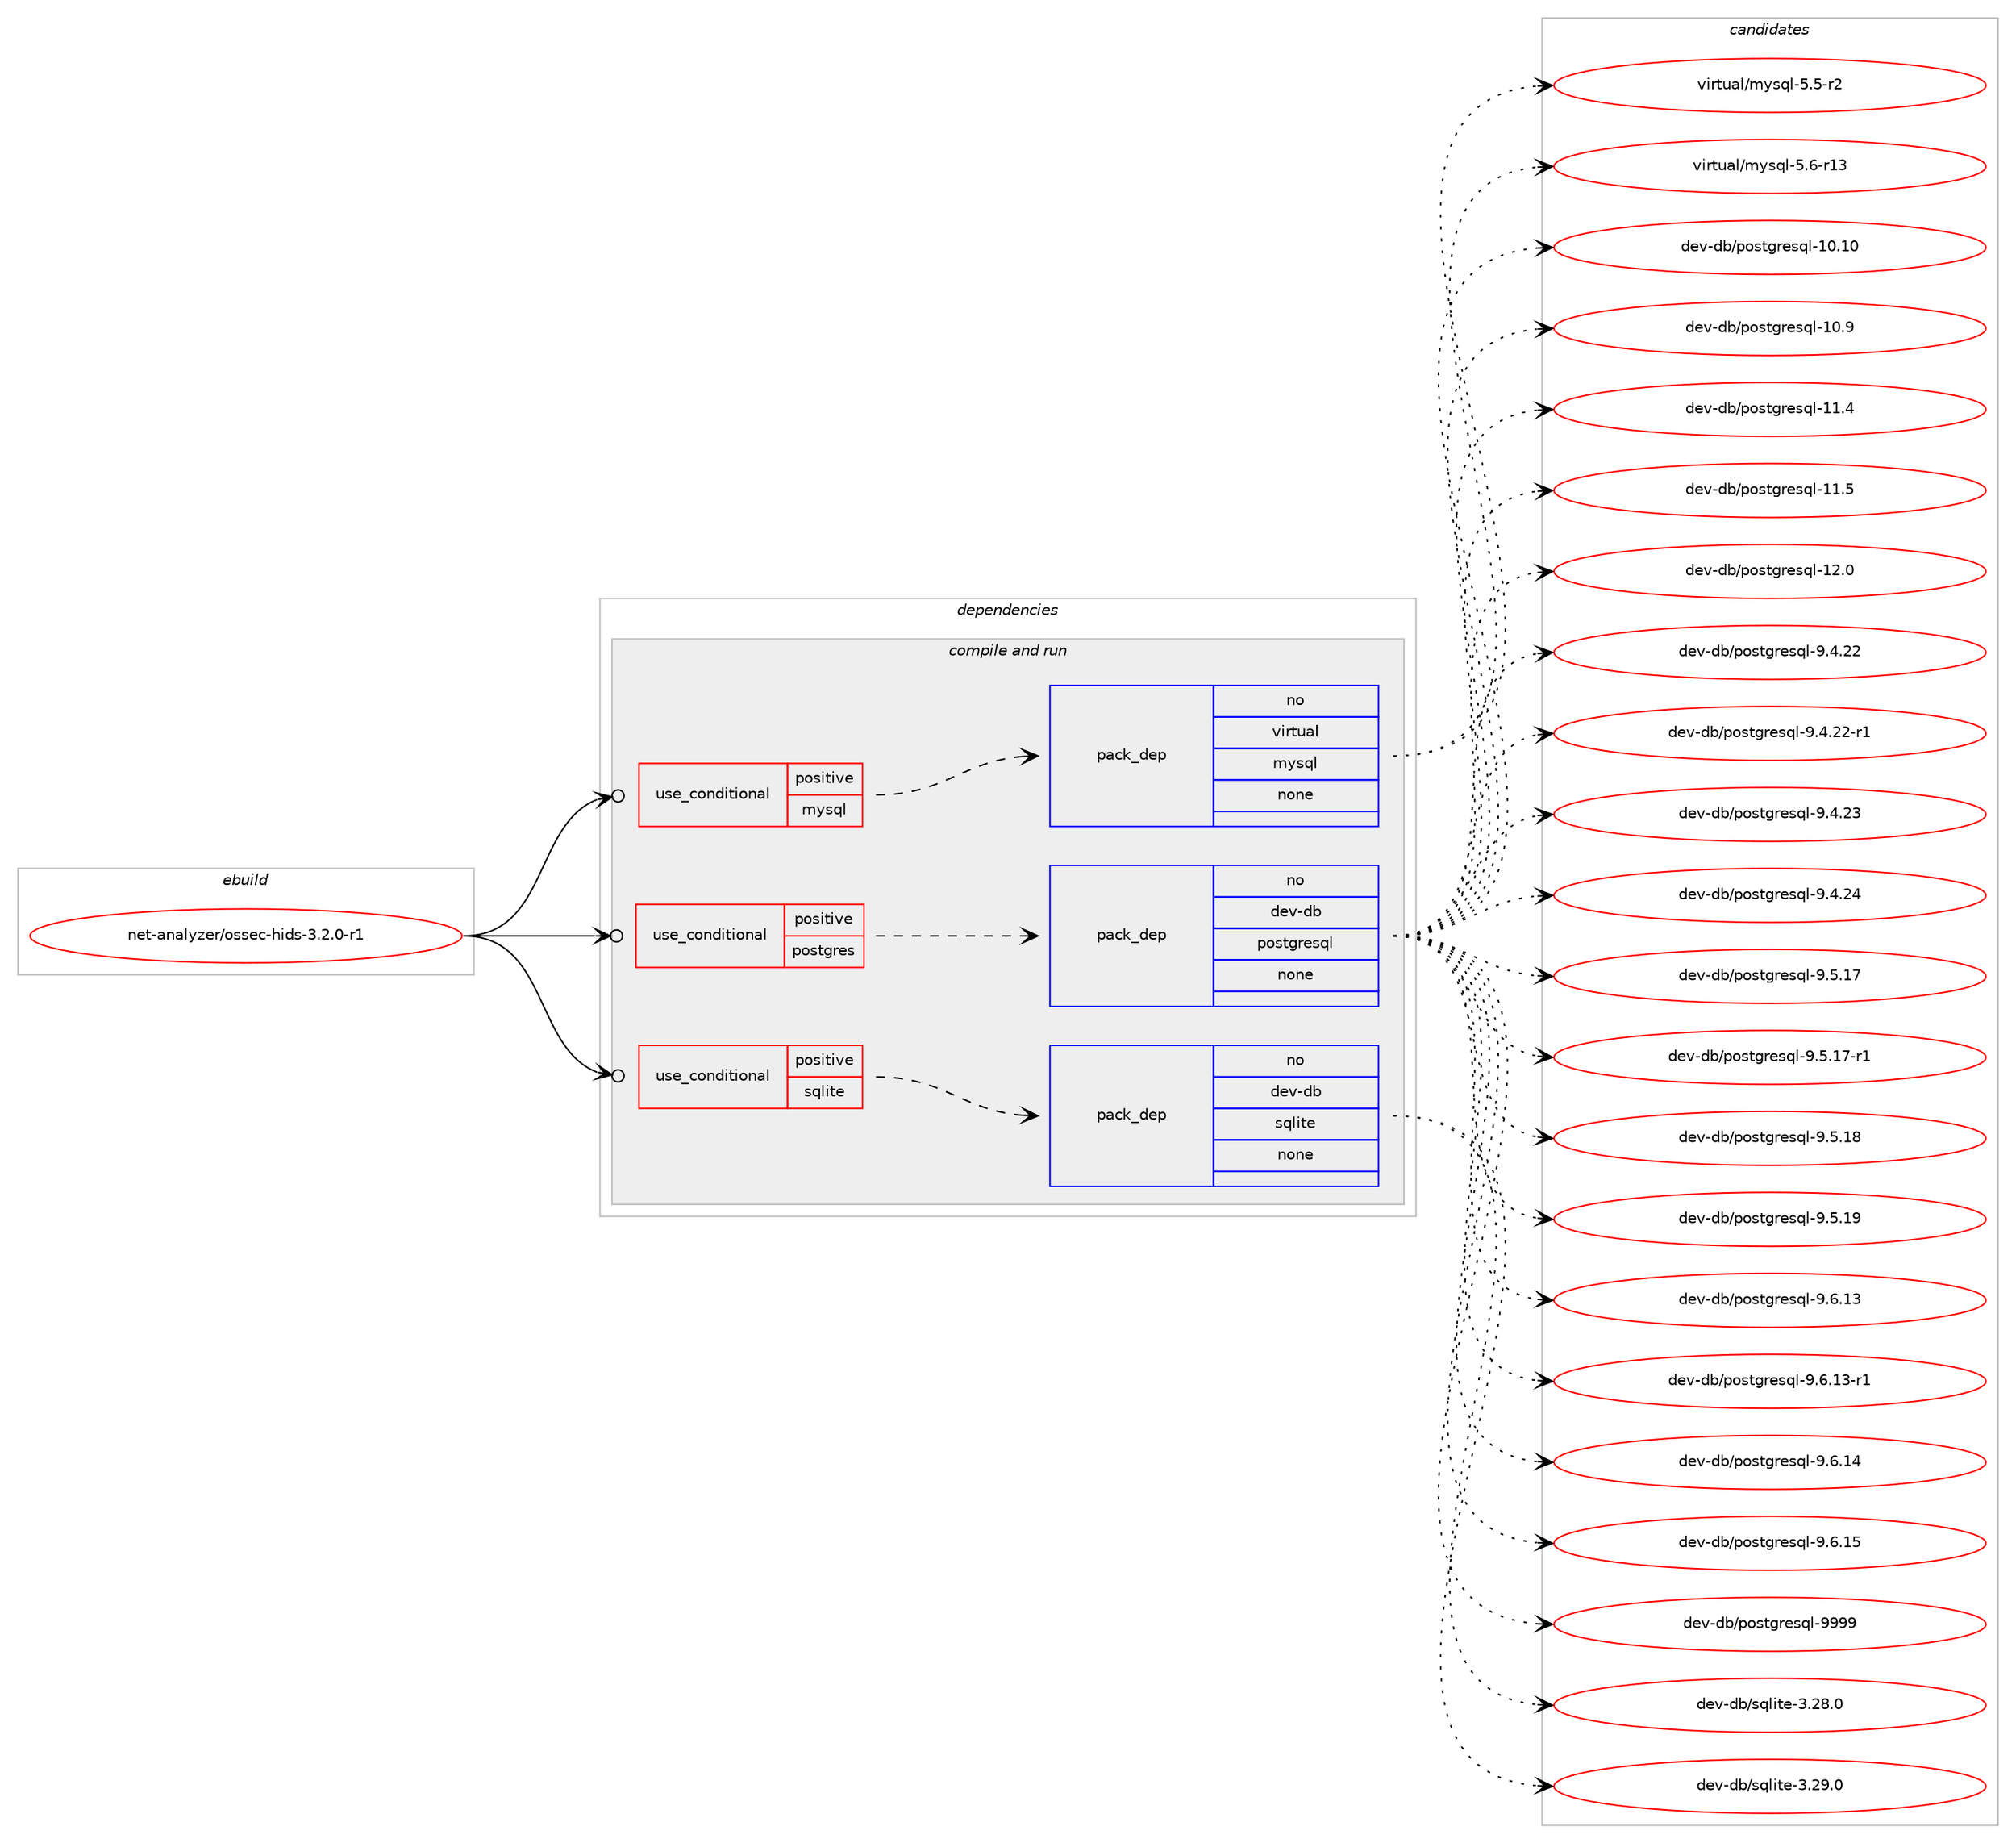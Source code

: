 digraph prolog {

# *************
# Graph options
# *************

newrank=true;
concentrate=true;
compound=true;
graph [rankdir=LR,fontname=Helvetica,fontsize=10,ranksep=1.5];#, ranksep=2.5, nodesep=0.2];
edge  [arrowhead=vee];
node  [fontname=Helvetica,fontsize=10];

# **********
# The ebuild
# **********

subgraph cluster_leftcol {
color=gray;
rank=same;
label=<<i>ebuild</i>>;
id [label="net-analyzer/ossec-hids-3.2.0-r1", color=red, width=4, href="../net-analyzer/ossec-hids-3.2.0-r1.svg"];
}

# ****************
# The dependencies
# ****************

subgraph cluster_midcol {
color=gray;
label=<<i>dependencies</i>>;
subgraph cluster_compile {
fillcolor="#eeeeee";
style=filled;
label=<<i>compile</i>>;
}
subgraph cluster_compileandrun {
fillcolor="#eeeeee";
style=filled;
label=<<i>compile and run</i>>;
subgraph cond198335 {
dependency815220 [label=<<TABLE BORDER="0" CELLBORDER="1" CELLSPACING="0" CELLPADDING="4"><TR><TD ROWSPAN="3" CELLPADDING="10">use_conditional</TD></TR><TR><TD>positive</TD></TR><TR><TD>mysql</TD></TR></TABLE>>, shape=none, color=red];
subgraph pack602643 {
dependency815221 [label=<<TABLE BORDER="0" CELLBORDER="1" CELLSPACING="0" CELLPADDING="4" WIDTH="220"><TR><TD ROWSPAN="6" CELLPADDING="30">pack_dep</TD></TR><TR><TD WIDTH="110">no</TD></TR><TR><TD>virtual</TD></TR><TR><TD>mysql</TD></TR><TR><TD>none</TD></TR><TR><TD></TD></TR></TABLE>>, shape=none, color=blue];
}
dependency815220:e -> dependency815221:w [weight=20,style="dashed",arrowhead="vee"];
}
id:e -> dependency815220:w [weight=20,style="solid",arrowhead="odotvee"];
subgraph cond198336 {
dependency815222 [label=<<TABLE BORDER="0" CELLBORDER="1" CELLSPACING="0" CELLPADDING="4"><TR><TD ROWSPAN="3" CELLPADDING="10">use_conditional</TD></TR><TR><TD>positive</TD></TR><TR><TD>postgres</TD></TR></TABLE>>, shape=none, color=red];
subgraph pack602644 {
dependency815223 [label=<<TABLE BORDER="0" CELLBORDER="1" CELLSPACING="0" CELLPADDING="4" WIDTH="220"><TR><TD ROWSPAN="6" CELLPADDING="30">pack_dep</TD></TR><TR><TD WIDTH="110">no</TD></TR><TR><TD>dev-db</TD></TR><TR><TD>postgresql</TD></TR><TR><TD>none</TD></TR><TR><TD></TD></TR></TABLE>>, shape=none, color=blue];
}
dependency815222:e -> dependency815223:w [weight=20,style="dashed",arrowhead="vee"];
}
id:e -> dependency815222:w [weight=20,style="solid",arrowhead="odotvee"];
subgraph cond198337 {
dependency815224 [label=<<TABLE BORDER="0" CELLBORDER="1" CELLSPACING="0" CELLPADDING="4"><TR><TD ROWSPAN="3" CELLPADDING="10">use_conditional</TD></TR><TR><TD>positive</TD></TR><TR><TD>sqlite</TD></TR></TABLE>>, shape=none, color=red];
subgraph pack602645 {
dependency815225 [label=<<TABLE BORDER="0" CELLBORDER="1" CELLSPACING="0" CELLPADDING="4" WIDTH="220"><TR><TD ROWSPAN="6" CELLPADDING="30">pack_dep</TD></TR><TR><TD WIDTH="110">no</TD></TR><TR><TD>dev-db</TD></TR><TR><TD>sqlite</TD></TR><TR><TD>none</TD></TR><TR><TD></TD></TR></TABLE>>, shape=none, color=blue];
}
dependency815224:e -> dependency815225:w [weight=20,style="dashed",arrowhead="vee"];
}
id:e -> dependency815224:w [weight=20,style="solid",arrowhead="odotvee"];
}
subgraph cluster_run {
fillcolor="#eeeeee";
style=filled;
label=<<i>run</i>>;
}
}

# **************
# The candidates
# **************

subgraph cluster_choices {
rank=same;
color=gray;
label=<<i>candidates</i>>;

subgraph choice602643 {
color=black;
nodesep=1;
choice1181051141161179710847109121115113108455346534511450 [label="virtual/mysql-5.5-r2", color=red, width=4,href="../virtual/mysql-5.5-r2.svg"];
choice118105114116117971084710912111511310845534654451144951 [label="virtual/mysql-5.6-r13", color=red, width=4,href="../virtual/mysql-5.6-r13.svg"];
dependency815221:e -> choice1181051141161179710847109121115113108455346534511450:w [style=dotted,weight="100"];
dependency815221:e -> choice118105114116117971084710912111511310845534654451144951:w [style=dotted,weight="100"];
}
subgraph choice602644 {
color=black;
nodesep=1;
choice100101118451009847112111115116103114101115113108454948464948 [label="dev-db/postgresql-10.10", color=red, width=4,href="../dev-db/postgresql-10.10.svg"];
choice1001011184510098471121111151161031141011151131084549484657 [label="dev-db/postgresql-10.9", color=red, width=4,href="../dev-db/postgresql-10.9.svg"];
choice1001011184510098471121111151161031141011151131084549494652 [label="dev-db/postgresql-11.4", color=red, width=4,href="../dev-db/postgresql-11.4.svg"];
choice1001011184510098471121111151161031141011151131084549494653 [label="dev-db/postgresql-11.5", color=red, width=4,href="../dev-db/postgresql-11.5.svg"];
choice1001011184510098471121111151161031141011151131084549504648 [label="dev-db/postgresql-12.0", color=red, width=4,href="../dev-db/postgresql-12.0.svg"];
choice10010111845100984711211111511610311410111511310845574652465050 [label="dev-db/postgresql-9.4.22", color=red, width=4,href="../dev-db/postgresql-9.4.22.svg"];
choice100101118451009847112111115116103114101115113108455746524650504511449 [label="dev-db/postgresql-9.4.22-r1", color=red, width=4,href="../dev-db/postgresql-9.4.22-r1.svg"];
choice10010111845100984711211111511610311410111511310845574652465051 [label="dev-db/postgresql-9.4.23", color=red, width=4,href="../dev-db/postgresql-9.4.23.svg"];
choice10010111845100984711211111511610311410111511310845574652465052 [label="dev-db/postgresql-9.4.24", color=red, width=4,href="../dev-db/postgresql-9.4.24.svg"];
choice10010111845100984711211111511610311410111511310845574653464955 [label="dev-db/postgresql-9.5.17", color=red, width=4,href="../dev-db/postgresql-9.5.17.svg"];
choice100101118451009847112111115116103114101115113108455746534649554511449 [label="dev-db/postgresql-9.5.17-r1", color=red, width=4,href="../dev-db/postgresql-9.5.17-r1.svg"];
choice10010111845100984711211111511610311410111511310845574653464956 [label="dev-db/postgresql-9.5.18", color=red, width=4,href="../dev-db/postgresql-9.5.18.svg"];
choice10010111845100984711211111511610311410111511310845574653464957 [label="dev-db/postgresql-9.5.19", color=red, width=4,href="../dev-db/postgresql-9.5.19.svg"];
choice10010111845100984711211111511610311410111511310845574654464951 [label="dev-db/postgresql-9.6.13", color=red, width=4,href="../dev-db/postgresql-9.6.13.svg"];
choice100101118451009847112111115116103114101115113108455746544649514511449 [label="dev-db/postgresql-9.6.13-r1", color=red, width=4,href="../dev-db/postgresql-9.6.13-r1.svg"];
choice10010111845100984711211111511610311410111511310845574654464952 [label="dev-db/postgresql-9.6.14", color=red, width=4,href="../dev-db/postgresql-9.6.14.svg"];
choice10010111845100984711211111511610311410111511310845574654464953 [label="dev-db/postgresql-9.6.15", color=red, width=4,href="../dev-db/postgresql-9.6.15.svg"];
choice1001011184510098471121111151161031141011151131084557575757 [label="dev-db/postgresql-9999", color=red, width=4,href="../dev-db/postgresql-9999.svg"];
dependency815223:e -> choice100101118451009847112111115116103114101115113108454948464948:w [style=dotted,weight="100"];
dependency815223:e -> choice1001011184510098471121111151161031141011151131084549484657:w [style=dotted,weight="100"];
dependency815223:e -> choice1001011184510098471121111151161031141011151131084549494652:w [style=dotted,weight="100"];
dependency815223:e -> choice1001011184510098471121111151161031141011151131084549494653:w [style=dotted,weight="100"];
dependency815223:e -> choice1001011184510098471121111151161031141011151131084549504648:w [style=dotted,weight="100"];
dependency815223:e -> choice10010111845100984711211111511610311410111511310845574652465050:w [style=dotted,weight="100"];
dependency815223:e -> choice100101118451009847112111115116103114101115113108455746524650504511449:w [style=dotted,weight="100"];
dependency815223:e -> choice10010111845100984711211111511610311410111511310845574652465051:w [style=dotted,weight="100"];
dependency815223:e -> choice10010111845100984711211111511610311410111511310845574652465052:w [style=dotted,weight="100"];
dependency815223:e -> choice10010111845100984711211111511610311410111511310845574653464955:w [style=dotted,weight="100"];
dependency815223:e -> choice100101118451009847112111115116103114101115113108455746534649554511449:w [style=dotted,weight="100"];
dependency815223:e -> choice10010111845100984711211111511610311410111511310845574653464956:w [style=dotted,weight="100"];
dependency815223:e -> choice10010111845100984711211111511610311410111511310845574653464957:w [style=dotted,weight="100"];
dependency815223:e -> choice10010111845100984711211111511610311410111511310845574654464951:w [style=dotted,weight="100"];
dependency815223:e -> choice100101118451009847112111115116103114101115113108455746544649514511449:w [style=dotted,weight="100"];
dependency815223:e -> choice10010111845100984711211111511610311410111511310845574654464952:w [style=dotted,weight="100"];
dependency815223:e -> choice10010111845100984711211111511610311410111511310845574654464953:w [style=dotted,weight="100"];
dependency815223:e -> choice1001011184510098471121111151161031141011151131084557575757:w [style=dotted,weight="100"];
}
subgraph choice602645 {
color=black;
nodesep=1;
choice10010111845100984711511310810511610145514650564648 [label="dev-db/sqlite-3.28.0", color=red, width=4,href="../dev-db/sqlite-3.28.0.svg"];
choice10010111845100984711511310810511610145514650574648 [label="dev-db/sqlite-3.29.0", color=red, width=4,href="../dev-db/sqlite-3.29.0.svg"];
dependency815225:e -> choice10010111845100984711511310810511610145514650564648:w [style=dotted,weight="100"];
dependency815225:e -> choice10010111845100984711511310810511610145514650574648:w [style=dotted,weight="100"];
}
}

}
